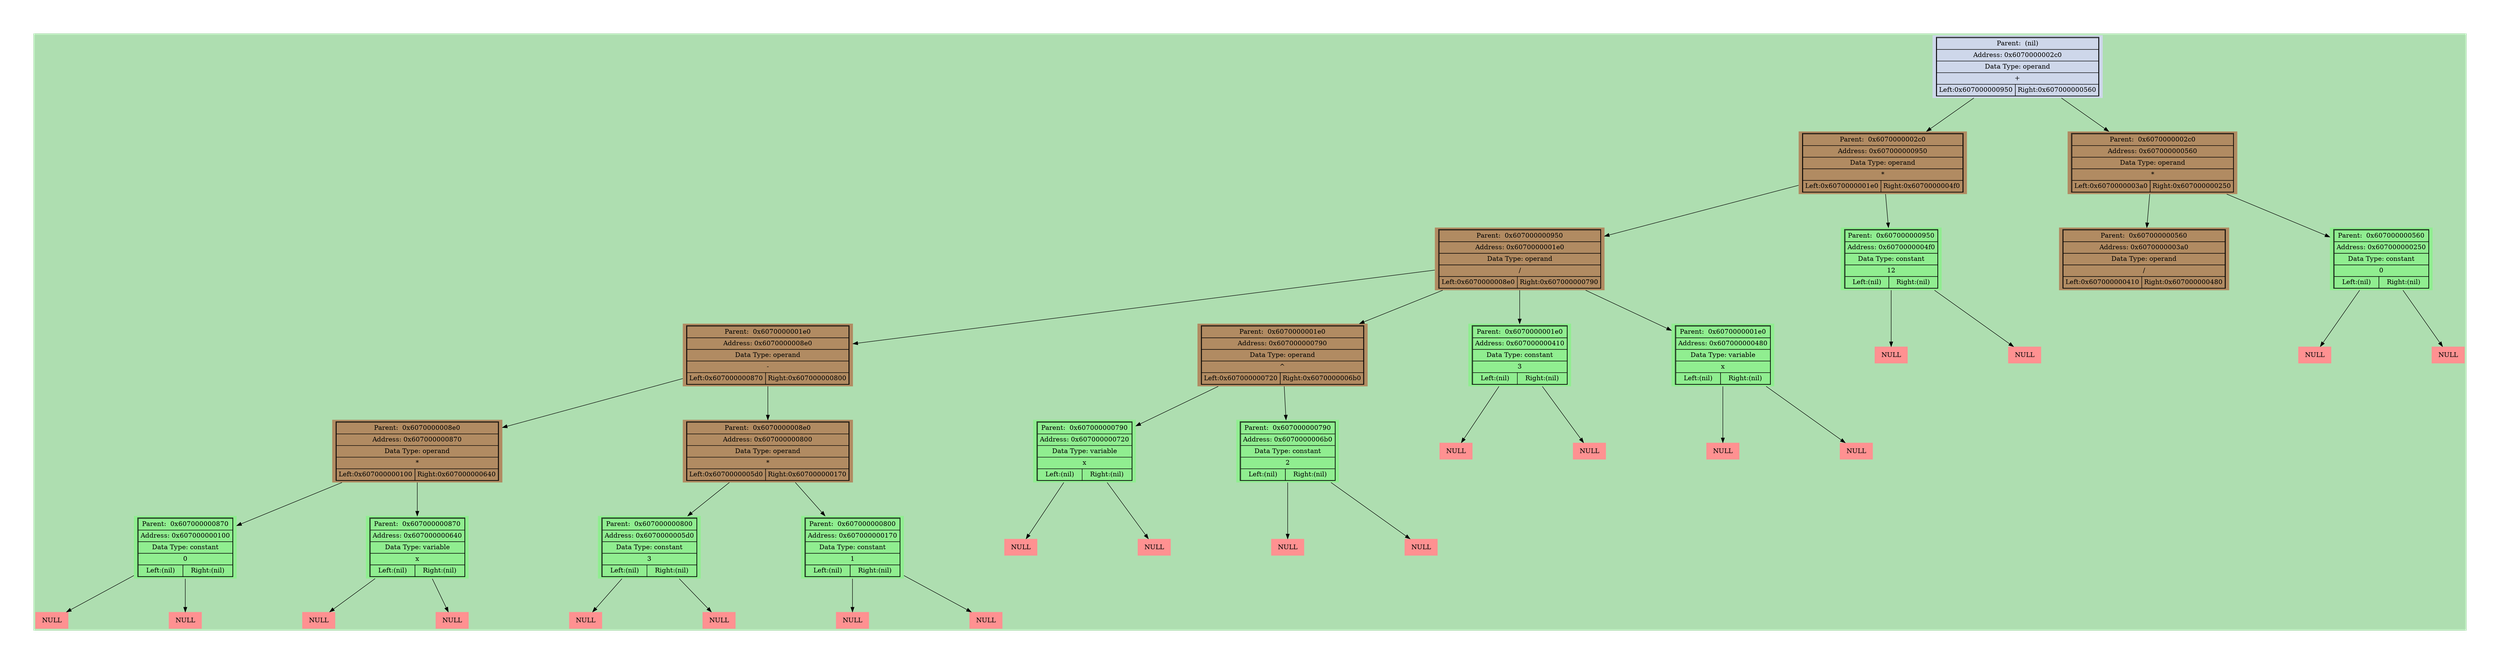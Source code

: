 digraph LIST{
harset = "UTF-8";
node [shape=plaintext];
bgcolor = "#0000aa";
fontcolor = black;
fontsize = 18;
style = "italic";
margin = 1;
ranksep = 1;
nodesep = 3;
bgcolor = "#aedeb0";
"0x607000000950" [style = "filled", fillcolor = "#b18b62",label=<
<table border="1" cellspacing="0" cellpadding="4">
<tr><td colspan="2">Parent:  0x6070000002c0</td></tr>
<tr><td colspan="2">Address: 0x607000000950</td></tr>
<tr><td colspan="2">Data Type: operand</td></tr>
<tr><td colspan="2">*</td></tr>
<tr><td align = "center" >Left:0x6070000001e0</td><td align = "center" >Right:0x6070000004f0</td></tr></table>>];

"0x6070000002c0" -> "0x607000000950";
"0x6070000001e0" [style = "filled", fillcolor = "#b18b62",label=<
<table border="1" cellspacing="0" cellpadding="4">
<tr><td colspan="2">Parent:  0x607000000950</td></tr>
<tr><td colspan="2">Address: 0x6070000001e0</td></tr>
<tr><td colspan="2">Data Type: operand</td></tr>
<tr><td colspan="2">/</td></tr>
<tr><td align = "center" >Left:0x6070000008e0</td><td align = "center" >Right:0x607000000790</td></tr></table>>];

"0x607000000950" -> "0x6070000001e0";
"0x6070000008e0" [style = "filled", fillcolor = "#b18b62",label=<
<table border="1" cellspacing="0" cellpadding="4">
<tr><td colspan="2">Parent:  0x6070000001e0</td></tr>
<tr><td colspan="2">Address: 0x6070000008e0</td></tr>
<tr><td colspan="2">Data Type: operand</td></tr>
<tr><td colspan="2">-</td></tr>
<tr><td align = "center" >Left:0x607000000870</td><td align = "center" >Right:0x607000000800</td></tr></table>>];

"0x6070000001e0" -> "0x6070000008e0";
"0x607000000870" [style = "filled", fillcolor = "#b18b62",label=<
<table border="1" cellspacing="0" cellpadding="4">
<tr><td colspan="2">Parent:  0x6070000008e0</td></tr>
<tr><td colspan="2">Address: 0x607000000870</td></tr>
<tr><td colspan="2">Data Type: operand</td></tr>
<tr><td colspan="2">*</td></tr>
<tr><td align = "center" >Left:0x607000000100</td><td align = "center" >Right:0x607000000640</td></tr></table>>];

"0x6070000008e0" -> "0x607000000870";
"0x607000000100" [style = "filled", fillcolor = "lightgreen",label=<
<table border="1" cellspacing="0" cellpadding="4">
<tr><td colspan="2">Parent:  0x607000000870</td></tr>
<tr><td colspan="2">Address: 0x607000000100</td></tr>
<tr><td colspan="2">Data Type: constant</td></tr>
<tr><td colspan="2">0</td></tr>
<tr><td align = "center" >Left:(nil)</td><td align = "center" >Right:(nil)</td></tr></table>>];

"0x607000000870" -> "0x607000000100";
"0x607000000100" -> "0x607000000138";
"0x607000000138" [style = "filled", fillcolor = "#ff9191", label=<
<table border = "0" cellspacing="2" cellpadding="4">
<tr><td>NULL</td></tr></table>>];

"0x607000000100" -> "0x607000000140";
"0x607000000140" [style = "filled", fillcolor = "#ff9191", label=<
<table border = "0" cellspacing="2" cellpadding="4">
<tr><td>NULL</td></tr></table>>];

"0x607000000640" [style = "filled", fillcolor = "lightgreen",label=<
<table border="1" cellspacing="0" cellpadding="4">
<tr><td colspan="2">Parent:  0x607000000870</td></tr>
<tr><td colspan="2">Address: 0x607000000640</td></tr>
<tr><td colspan="2">Data Type: variable</td></tr>
<tr><td colspan="2">x</td></tr>
<tr><td align = "center" >Left:(nil)</td><td align = "center" >Right:(nil)</td></tr></table>>];

"0x607000000870" -> "0x607000000640";
"0x607000000640" -> "0x607000000678";
"0x607000000678" [style = "filled", fillcolor = "#ff9191", label=<
<table border = "0" cellspacing="2" cellpadding="4">
<tr><td>NULL</td></tr></table>>];

"0x607000000640" -> "0x607000000680";
"0x607000000680" [style = "filled", fillcolor = "#ff9191", label=<
<table border = "0" cellspacing="2" cellpadding="4">
<tr><td>NULL</td></tr></table>>];

"0x607000000800" [style = "filled", fillcolor = "#b18b62",label=<
<table border="1" cellspacing="0" cellpadding="4">
<tr><td colspan="2">Parent:  0x6070000008e0</td></tr>
<tr><td colspan="2">Address: 0x607000000800</td></tr>
<tr><td colspan="2">Data Type: operand</td></tr>
<tr><td colspan="2">*</td></tr>
<tr><td align = "center" >Left:0x6070000005d0</td><td align = "center" >Right:0x607000000170</td></tr></table>>];

"0x6070000008e0" -> "0x607000000800";
"0x6070000005d0" [style = "filled", fillcolor = "lightgreen",label=<
<table border="1" cellspacing="0" cellpadding="4">
<tr><td colspan="2">Parent:  0x607000000800</td></tr>
<tr><td colspan="2">Address: 0x6070000005d0</td></tr>
<tr><td colspan="2">Data Type: constant</td></tr>
<tr><td colspan="2">3</td></tr>
<tr><td align = "center" >Left:(nil)</td><td align = "center" >Right:(nil)</td></tr></table>>];

"0x607000000800" -> "0x6070000005d0";
"0x6070000005d0" -> "0x607000000608";
"0x607000000608" [style = "filled", fillcolor = "#ff9191", label=<
<table border = "0" cellspacing="2" cellpadding="4">
<tr><td>NULL</td></tr></table>>];

"0x6070000005d0" -> "0x607000000610";
"0x607000000610" [style = "filled", fillcolor = "#ff9191", label=<
<table border = "0" cellspacing="2" cellpadding="4">
<tr><td>NULL</td></tr></table>>];

"0x607000000170" [style = "filled", fillcolor = "lightgreen",label=<
<table border="1" cellspacing="0" cellpadding="4">
<tr><td colspan="2">Parent:  0x607000000800</td></tr>
<tr><td colspan="2">Address: 0x607000000170</td></tr>
<tr><td colspan="2">Data Type: constant</td></tr>
<tr><td colspan="2">1</td></tr>
<tr><td align = "center" >Left:(nil)</td><td align = "center" >Right:(nil)</td></tr></table>>];

"0x607000000800" -> "0x607000000170";
"0x607000000170" -> "0x6070000001a8";
"0x6070000001a8" [style = "filled", fillcolor = "#ff9191", label=<
<table border = "0" cellspacing="2" cellpadding="4">
<tr><td>NULL</td></tr></table>>];

"0x607000000170" -> "0x6070000001b0";
"0x6070000001b0" [style = "filled", fillcolor = "#ff9191", label=<
<table border = "0" cellspacing="2" cellpadding="4">
<tr><td>NULL</td></tr></table>>];

"0x607000000790" [style = "filled", fillcolor = "#b18b62",label=<
<table border="1" cellspacing="0" cellpadding="4">
<tr><td colspan="2">Parent:  0x6070000001e0</td></tr>
<tr><td colspan="2">Address: 0x607000000790</td></tr>
<tr><td colspan="2">Data Type: operand</td></tr>
<tr><td colspan="2">^</td></tr>
<tr><td align = "center" >Left:0x607000000720</td><td align = "center" >Right:0x6070000006b0</td></tr></table>>];

"0x6070000001e0" -> "0x607000000790";
"0x607000000720" [style = "filled", fillcolor = "lightgreen",label=<
<table border="1" cellspacing="0" cellpadding="4">
<tr><td colspan="2">Parent:  0x607000000790</td></tr>
<tr><td colspan="2">Address: 0x607000000720</td></tr>
<tr><td colspan="2">Data Type: variable</td></tr>
<tr><td colspan="2">x</td></tr>
<tr><td align = "center" >Left:(nil)</td><td align = "center" >Right:(nil)</td></tr></table>>];

"0x607000000790" -> "0x607000000720";
"0x607000000720" -> "0x607000000758";
"0x607000000758" [style = "filled", fillcolor = "#ff9191", label=<
<table border = "0" cellspacing="2" cellpadding="4">
<tr><td>NULL</td></tr></table>>];

"0x607000000720" -> "0x607000000760";
"0x607000000760" [style = "filled", fillcolor = "#ff9191", label=<
<table border = "0" cellspacing="2" cellpadding="4">
<tr><td>NULL</td></tr></table>>];

"0x6070000006b0" [style = "filled", fillcolor = "lightgreen",label=<
<table border="1" cellspacing="0" cellpadding="4">
<tr><td colspan="2">Parent:  0x607000000790</td></tr>
<tr><td colspan="2">Address: 0x6070000006b0</td></tr>
<tr><td colspan="2">Data Type: constant</td></tr>
<tr><td colspan="2">2</td></tr>
<tr><td align = "center" >Left:(nil)</td><td align = "center" >Right:(nil)</td></tr></table>>];

"0x607000000790" -> "0x6070000006b0";
"0x6070000006b0" -> "0x6070000006e8";
"0x6070000006e8" [style = "filled", fillcolor = "#ff9191", label=<
<table border = "0" cellspacing="2" cellpadding="4">
<tr><td>NULL</td></tr></table>>];

"0x6070000006b0" -> "0x6070000006f0";
"0x6070000006f0" [style = "filled", fillcolor = "#ff9191", label=<
<table border = "0" cellspacing="2" cellpadding="4">
<tr><td>NULL</td></tr></table>>];

"0x6070000004f0" [style = "filled", fillcolor = "lightgreen",label=<
<table border="1" cellspacing="0" cellpadding="4">
<tr><td colspan="2">Parent:  0x607000000950</td></tr>
<tr><td colspan="2">Address: 0x6070000004f0</td></tr>
<tr><td colspan="2">Data Type: constant</td></tr>
<tr><td colspan="2">12</td></tr>
<tr><td align = "center" >Left:(nil)</td><td align = "center" >Right:(nil)</td></tr></table>>];

"0x607000000950" -> "0x6070000004f0";
"0x6070000004f0" -> "0x607000000528";
"0x607000000528" [style = "filled", fillcolor = "#ff9191", label=<
<table border = "0" cellspacing="2" cellpadding="4">
<tr><td>NULL</td></tr></table>>];

"0x6070000004f0" -> "0x607000000530";
"0x607000000530" [style = "filled", fillcolor = "#ff9191", label=<
<table border = "0" cellspacing="2" cellpadding="4">
<tr><td>NULL</td></tr></table>>];

"0x607000000560" [style = "filled", fillcolor = "#b18b62",label=<
<table border="1" cellspacing="0" cellpadding="4">
<tr><td colspan="2">Parent:  0x6070000002c0</td></tr>
<tr><td colspan="2">Address: 0x607000000560</td></tr>
<tr><td colspan="2">Data Type: operand</td></tr>
<tr><td colspan="2">*</td></tr>
<tr><td align = "center" >Left:0x6070000003a0</td><td align = "center" >Right:0x607000000250</td></tr></table>>];

"0x6070000002c0" -> "0x607000000560";
"0x6070000003a0" [style = "filled", fillcolor = "#b18b62",label=<
<table border="1" cellspacing="0" cellpadding="4">
<tr><td colspan="2">Parent:  0x607000000560</td></tr>
<tr><td colspan="2">Address: 0x6070000003a0</td></tr>
<tr><td colspan="2">Data Type: operand</td></tr>
<tr><td colspan="2">/</td></tr>
<tr><td align = "center" >Left:0x607000000410</td><td align = "center" >Right:0x607000000480</td></tr></table>>];

"0x607000000560" -> "0x6070000003a0";
"0x607000000410" [style = "filled", fillcolor = "lightgreen",label=<
<table border="1" cellspacing="0" cellpadding="4">
<tr><td colspan="2">Parent:  0x6070000001e0</td></tr>
<tr><td colspan="2">Address: 0x607000000410</td></tr>
<tr><td colspan="2">Data Type: constant</td></tr>
<tr><td colspan="2">3</td></tr>
<tr><td align = "center" >Left:(nil)</td><td align = "center" >Right:(nil)</td></tr></table>>];

"0x6070000001e0" -> "0x607000000410";
"0x607000000410" -> "0x607000000448";
"0x607000000448" [style = "filled", fillcolor = "#ff9191", label=<
<table border = "0" cellspacing="2" cellpadding="4">
<tr><td>NULL</td></tr></table>>];

"0x607000000410" -> "0x607000000450";
"0x607000000450" [style = "filled", fillcolor = "#ff9191", label=<
<table border = "0" cellspacing="2" cellpadding="4">
<tr><td>NULL</td></tr></table>>];

"0x607000000480" [style = "filled", fillcolor = "lightgreen",label=<
<table border="1" cellspacing="0" cellpadding="4">
<tr><td colspan="2">Parent:  0x6070000001e0</td></tr>
<tr><td colspan="2">Address: 0x607000000480</td></tr>
<tr><td colspan="2">Data Type: variable</td></tr>
<tr><td colspan="2">x</td></tr>
<tr><td align = "center" >Left:(nil)</td><td align = "center" >Right:(nil)</td></tr></table>>];

"0x6070000001e0" -> "0x607000000480";
"0x607000000480" -> "0x6070000004b8";
"0x6070000004b8" [style = "filled", fillcolor = "#ff9191", label=<
<table border = "0" cellspacing="2" cellpadding="4">
<tr><td>NULL</td></tr></table>>];

"0x607000000480" -> "0x6070000004c0";
"0x6070000004c0" [style = "filled", fillcolor = "#ff9191", label=<
<table border = "0" cellspacing="2" cellpadding="4">
<tr><td>NULL</td></tr></table>>];

"0x607000000250" [style = "filled", fillcolor = "lightgreen",label=<
<table border="1" cellspacing="0" cellpadding="4">
<tr><td colspan="2">Parent:  0x607000000560</td></tr>
<tr><td colspan="2">Address: 0x607000000250</td></tr>
<tr><td colspan="2">Data Type: constant</td></tr>
<tr><td colspan="2">0</td></tr>
<tr><td align = "center" >Left:(nil)</td><td align = "center" >Right:(nil)</td></tr></table>>];

"0x607000000560" -> "0x607000000250";
"0x607000000250" -> "0x607000000288";
"0x607000000288" [style = "filled", fillcolor = "#ff9191", label=<
<table border = "0" cellspacing="2" cellpadding="4">
<tr><td>NULL</td></tr></table>>];

"0x607000000250" -> "0x607000000290";
"0x607000000290" [style = "filled", fillcolor = "#ff9191", label=<
<table border = "0" cellspacing="2" cellpadding="4">
<tr><td>NULL</td></tr></table>>];

"0x6070000002c0" [style = "filled", fillcolor = "#ced7ea",label=<
<table border="1" cellspacing="0" cellpadding="4">
<tr><td colspan="2">Parent:  (nil)</td></tr>
<tr><td colspan="2">Address: 0x6070000002c0</td></tr>
<tr><td colspan="2">Data Type: operand</td></tr>
<tr><td colspan="2">+</td></tr>
<tr><td align = "center" >Left:0x607000000950</td><td align = "center" >Right:0x607000000560</td></tr></table>>];

}